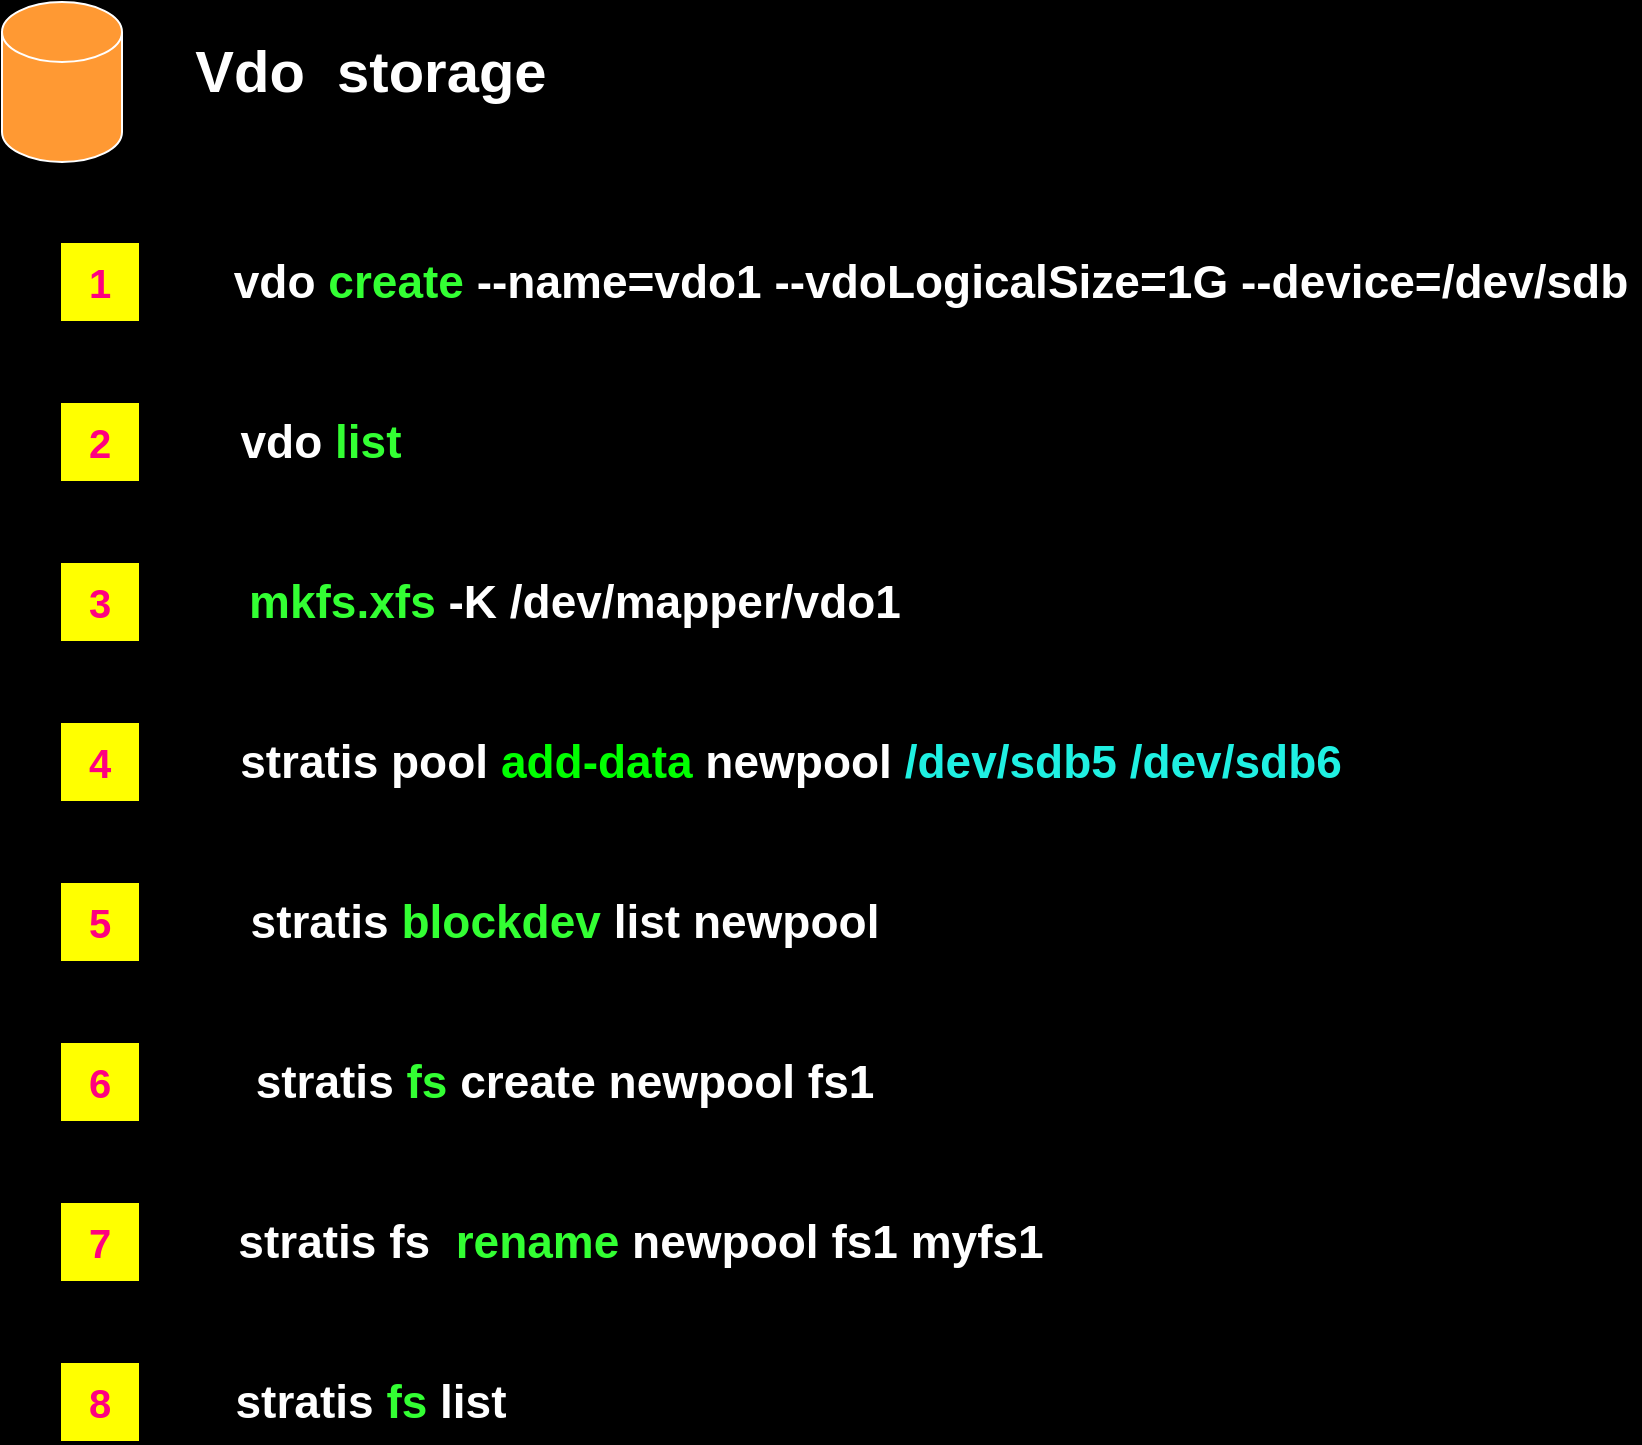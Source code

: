 <mxfile version="14.5.1" type="device"><diagram id="pjgfyRnPPSeOjMvo8WoM" name="Page-1"><mxGraphModel dx="838" dy="480" grid="1" gridSize="10" guides="1" tooltips="1" connect="1" arrows="1" fold="1" page="1" pageScale="1" pageWidth="1169" pageHeight="827" background="#000000" math="0" shadow="0"><root><mxCell id="0"/><mxCell id="1" parent="0"/><mxCell id="ISlqdy-X59L6V2dk6UWk-49" value="" style="shape=cylinder3;whiteSpace=wrap;html=1;boundedLbl=1;backgroundOutline=1;size=15;fillColor=#FF9933;strokeColor=#FFFFFF;" parent="1" vertex="1"><mxGeometry x="51" y="40" width="60" height="80" as="geometry"/></mxCell><mxCell id="ISlqdy-X59L6V2dk6UWk-61" value="&lt;div&gt;&lt;br&gt;&lt;/div&gt;" style="text;html=1;resizable=0;autosize=1;align=center;verticalAlign=middle;points=[];fillColor=none;strokeColor=none;rounded=0;" parent="1" vertex="1"><mxGeometry x="595" y="300" width="20" height="20" as="geometry"/></mxCell><mxCell id="ISlqdy-X59L6V2dk6UWk-66" value="&lt;div&gt;&lt;br&gt;&lt;/div&gt;" style="text;html=1;resizable=0;autosize=1;align=center;verticalAlign=middle;points=[];fillColor=none;strokeColor=none;rounded=0;" parent="1" vertex="1"><mxGeometry x="605" y="307.5" width="20" height="20" as="geometry"/></mxCell><mxCell id="H5aPvDV6pA5fdt82CSkA-1" value="&lt;b&gt;&lt;font style=&quot;font-size: 29px&quot; color=&quot;#ffffff&quot;&gt;Vdo&amp;nbsp; storage&lt;/font&gt;&lt;/b&gt;" style="text;html=1;resizable=0;autosize=1;align=center;verticalAlign=middle;points=[];fillColor=none;strokeColor=none;rounded=0;" vertex="1" parent="1"><mxGeometry x="140" y="60" width="190" height="30" as="geometry"/></mxCell><mxCell id="H5aPvDV6pA5fdt82CSkA-2" value="&lt;span style=&quot;font-size: 23px&quot;&gt;&lt;b&gt;&lt;font color=&quot;#ffffff&quot;&gt;vdo &lt;/font&gt;&lt;font color=&quot;#33ff33&quot;&gt;create&lt;/font&gt;&lt;font color=&quot;#ffffff&quot;&gt; --name=vdo1 --vdoLogicalSize=1G --device=/dev/sdb&lt;/font&gt;&lt;/b&gt;&lt;/span&gt;" style="text;html=1;resizable=0;autosize=1;align=center;verticalAlign=middle;points=[];fillColor=none;strokeColor=none;rounded=0;" vertex="1" parent="1"><mxGeometry x="160" y="170" width="710" height="20" as="geometry"/></mxCell><mxCell id="H5aPvDV6pA5fdt82CSkA-3" value="&lt;font style=&quot;font-size: 20px&quot; color=&quot;#ff0080&quot;&gt;&lt;b&gt;1&lt;/b&gt;&lt;/font&gt;" style="whiteSpace=wrap;html=1;aspect=fixed;fillColor=#FFFF00;" vertex="1" parent="1"><mxGeometry x="80" y="160" width="40" height="40" as="geometry"/></mxCell><mxCell id="H5aPvDV6pA5fdt82CSkA-4" value="&lt;font style=&quot;font-size: 20px&quot; color=&quot;#ff0080&quot;&gt;&lt;b&gt;2&lt;/b&gt;&lt;/font&gt;" style="whiteSpace=wrap;html=1;aspect=fixed;fillColor=#FFFF00;" vertex="1" parent="1"><mxGeometry x="80" y="240" width="40" height="40" as="geometry"/></mxCell><mxCell id="H5aPvDV6pA5fdt82CSkA-5" value="&lt;font size=&quot;1&quot;&gt;&lt;b style=&quot;font-size: 23px&quot;&gt;&lt;font color=&quot;#ffffff&quot;&gt;vdo&amp;nbsp;&lt;/font&gt;&lt;font color=&quot;#33ff33&quot;&gt;list&lt;/font&gt;&lt;/b&gt;&lt;/font&gt;" style="text;html=1;resizable=0;autosize=1;align=center;verticalAlign=middle;points=[];fillColor=none;strokeColor=none;rounded=0;" vertex="1" parent="1"><mxGeometry x="160" y="250" width="100" height="20" as="geometry"/></mxCell><mxCell id="H5aPvDV6pA5fdt82CSkA-6" value="&lt;font color=&quot;#ff0080&quot;&gt;&lt;span style=&quot;font-size: 20px&quot;&gt;&lt;b&gt;3&lt;/b&gt;&lt;/span&gt;&lt;/font&gt;" style="whiteSpace=wrap;html=1;aspect=fixed;fillColor=#FFFF00;" vertex="1" parent="1"><mxGeometry x="80" y="320" width="40" height="40" as="geometry"/></mxCell><mxCell id="H5aPvDV6pA5fdt82CSkA-7" value="&lt;span style=&quot;font-size: 23px&quot;&gt;&lt;b&gt;&lt;font color=&quot;#33ff33&quot;&gt;mkfs.xfs&lt;/font&gt;&lt;font color=&quot;#ffffff&quot;&gt; -K /dev/mapper/vdo1&lt;/font&gt;&lt;/b&gt;&lt;/span&gt;" style="text;html=1;resizable=0;autosize=1;align=center;verticalAlign=middle;points=[];fillColor=none;strokeColor=none;rounded=0;" vertex="1" parent="1"><mxGeometry x="167" y="330" width="340" height="20" as="geometry"/></mxCell><mxCell id="H5aPvDV6pA5fdt82CSkA-8" value="&lt;font color=&quot;#ff0080&quot;&gt;&lt;span style=&quot;font-size: 20px&quot;&gt;&lt;b&gt;4&lt;/b&gt;&lt;/span&gt;&lt;/font&gt;" style="whiteSpace=wrap;html=1;aspect=fixed;fillColor=#FFFF00;" vertex="1" parent="1"><mxGeometry x="80" y="400" width="40" height="40" as="geometry"/></mxCell><mxCell id="H5aPvDV6pA5fdt82CSkA-9" value="&lt;span style=&quot;font-size: 23px&quot;&gt;&lt;b&gt;&lt;font color=&quot;#ffffff&quot;&gt;stratis pool &lt;/font&gt;&lt;font color=&quot;#00ff00&quot;&gt;add-data&lt;/font&gt;&lt;font color=&quot;#ffffff&quot;&gt; newpool &lt;/font&gt;&lt;font color=&quot;#1ff0e2&quot;&gt;/dev/sdb5 /dev/sdb6&lt;/font&gt;&lt;/b&gt;&lt;/span&gt;" style="text;html=1;resizable=0;autosize=1;align=center;verticalAlign=middle;points=[];fillColor=none;strokeColor=none;rounded=0;" vertex="1" parent="1"><mxGeometry x="160" y="410" width="570" height="20" as="geometry"/></mxCell><mxCell id="H5aPvDV6pA5fdt82CSkA-10" value="&lt;font color=&quot;#ff0080&quot;&gt;&lt;span style=&quot;font-size: 20px&quot;&gt;&lt;b&gt;5&lt;/b&gt;&lt;/span&gt;&lt;/font&gt;" style="whiteSpace=wrap;html=1;aspect=fixed;fillColor=#FFFF00;" vertex="1" parent="1"><mxGeometry x="80" y="480" width="40" height="40" as="geometry"/></mxCell><mxCell id="H5aPvDV6pA5fdt82CSkA-12" value="&lt;span style=&quot;font-size: 23px&quot;&gt;&lt;b&gt;&lt;font color=&quot;#ffffff&quot;&gt;stratis &lt;/font&gt;&lt;font color=&quot;#33ff33&quot;&gt;blockdev &lt;/font&gt;&lt;font color=&quot;#ffffff&quot;&gt;list newpool&lt;/font&gt;&lt;/b&gt;&lt;/span&gt;" style="text;html=1;resizable=0;autosize=1;align=center;verticalAlign=middle;points=[];fillColor=none;strokeColor=none;rounded=0;" vertex="1" parent="1"><mxGeometry x="167" y="490" width="330" height="20" as="geometry"/></mxCell><mxCell id="H5aPvDV6pA5fdt82CSkA-13" value="&lt;font color=&quot;#ff0080&quot;&gt;&lt;span style=&quot;font-size: 20px&quot;&gt;&lt;b&gt;6&lt;/b&gt;&lt;/span&gt;&lt;/font&gt;" style="whiteSpace=wrap;html=1;aspect=fixed;fillColor=#FFFF00;" vertex="1" parent="1"><mxGeometry x="80" y="560" width="40" height="40" as="geometry"/></mxCell><mxCell id="H5aPvDV6pA5fdt82CSkA-14" value="&lt;span style=&quot;font-size: 23px&quot;&gt;&lt;b&gt;&lt;font color=&quot;#ffffff&quot;&gt;stratis &lt;/font&gt;&lt;font color=&quot;#33ff33&quot;&gt;fs&lt;/font&gt;&lt;font color=&quot;#ffffff&quot;&gt; create newpool fs1&lt;/font&gt;&lt;/b&gt;&lt;/span&gt;" style="text;html=1;resizable=0;autosize=1;align=center;verticalAlign=middle;points=[];fillColor=none;strokeColor=none;rounded=0;" vertex="1" parent="1"><mxGeometry x="172" y="570" width="320" height="20" as="geometry"/></mxCell><mxCell id="H5aPvDV6pA5fdt82CSkA-15" value="&lt;span style=&quot;font-size: 23px&quot;&gt;&lt;b&gt;&lt;font color=&quot;#ffffff&quot;&gt;stratis fs&amp;nbsp; &lt;/font&gt;&lt;font color=&quot;#33ff33&quot;&gt;rename&lt;/font&gt;&lt;font color=&quot;#ffffff&quot;&gt; newpool fs1 myfs1&lt;/font&gt;&lt;/b&gt;&lt;/span&gt;" style="text;html=1;resizable=0;autosize=1;align=center;verticalAlign=middle;points=[];fillColor=none;strokeColor=none;rounded=0;" vertex="1" parent="1"><mxGeometry x="160" y="650" width="420" height="20" as="geometry"/></mxCell><mxCell id="H5aPvDV6pA5fdt82CSkA-16" value="&lt;font color=&quot;#ff0080&quot;&gt;&lt;span style=&quot;font-size: 20px&quot;&gt;&lt;b&gt;7&lt;/b&gt;&lt;/span&gt;&lt;/font&gt;" style="whiteSpace=wrap;html=1;aspect=fixed;fillColor=#FFFF00;" vertex="1" parent="1"><mxGeometry x="80" y="640" width="40" height="40" as="geometry"/></mxCell><mxCell id="H5aPvDV6pA5fdt82CSkA-17" value="&lt;font color=&quot;#ff0080&quot;&gt;&lt;span style=&quot;font-size: 20px&quot;&gt;&lt;b&gt;8&lt;/b&gt;&lt;/span&gt;&lt;/font&gt;" style="whiteSpace=wrap;html=1;aspect=fixed;fillColor=#FFFF00;" vertex="1" parent="1"><mxGeometry x="80" y="720" width="40" height="40" as="geometry"/></mxCell><mxCell id="H5aPvDV6pA5fdt82CSkA-18" value="&lt;span style=&quot;font-size: 23px&quot;&gt;&lt;b&gt;&lt;font color=&quot;#ffffff&quot;&gt;stratis &lt;/font&gt;&lt;font color=&quot;#33ff33&quot;&gt;fs&lt;/font&gt;&lt;font color=&quot;#ffffff&quot;&gt; list&lt;/font&gt;&lt;/b&gt;&lt;/span&gt;" style="text;html=1;resizable=0;autosize=1;align=center;verticalAlign=middle;points=[];fillColor=none;strokeColor=none;rounded=0;" vertex="1" parent="1"><mxGeometry x="160" y="730" width="150" height="20" as="geometry"/></mxCell></root></mxGraphModel></diagram></mxfile>